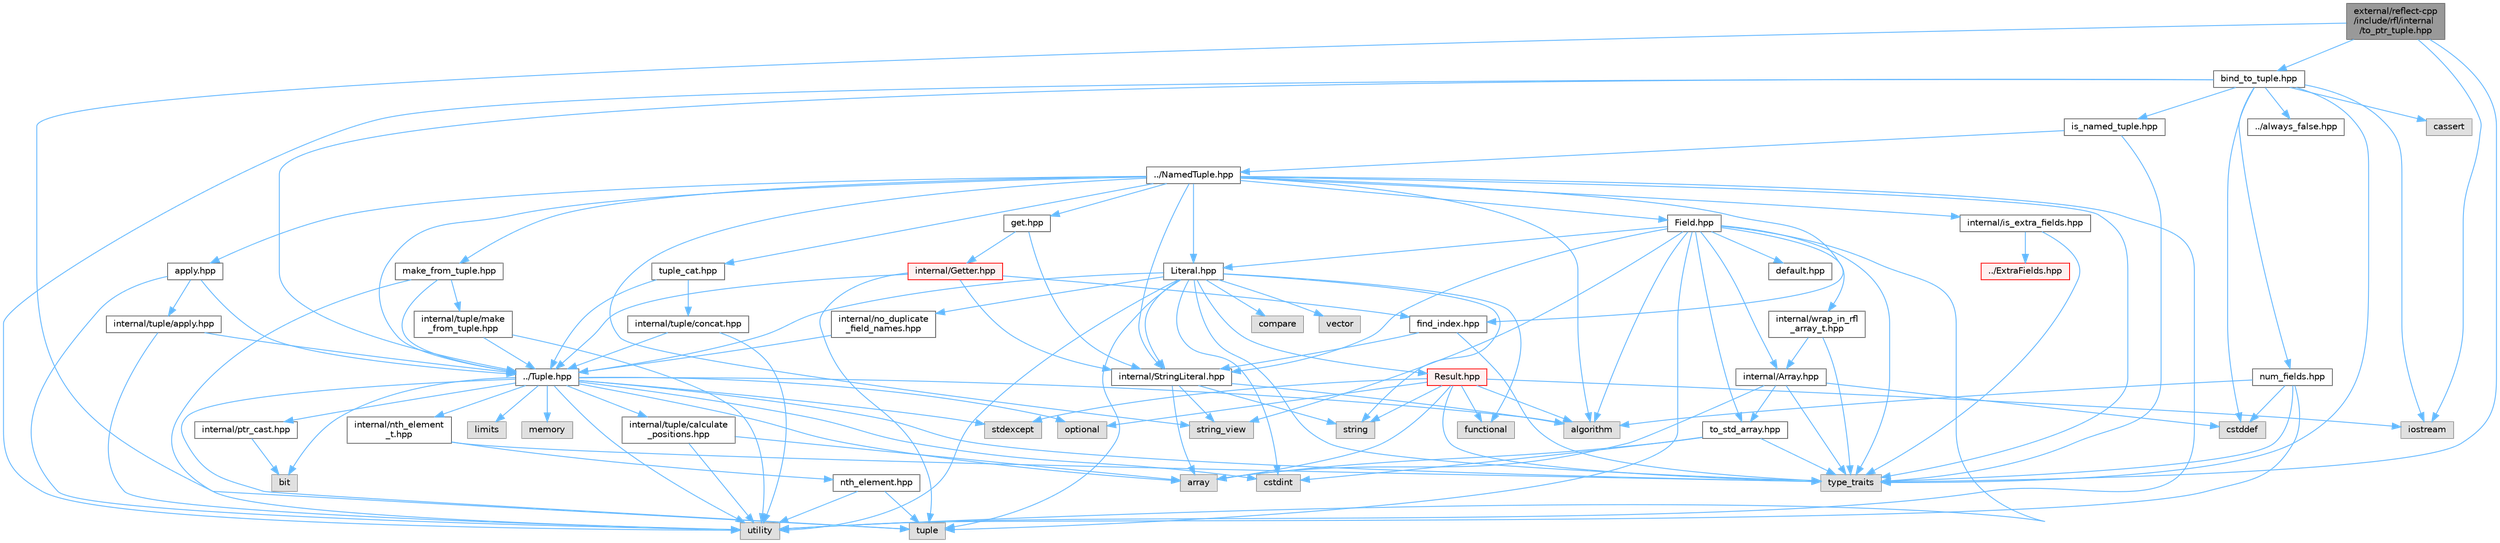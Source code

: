 digraph "external/reflect-cpp/include/rfl/internal/to_ptr_tuple.hpp"
{
 // LATEX_PDF_SIZE
  bgcolor="transparent";
  edge [fontname=Helvetica,fontsize=10,labelfontname=Helvetica,labelfontsize=10];
  node [fontname=Helvetica,fontsize=10,shape=box,height=0.2,width=0.4];
  Node1 [id="Node000001",label="external/reflect-cpp\l/include/rfl/internal\l/to_ptr_tuple.hpp",height=0.2,width=0.4,color="gray40", fillcolor="grey60", style="filled", fontcolor="black",tooltip=" "];
  Node1 -> Node2 [id="edge124_Node000001_Node000002",color="steelblue1",style="solid",tooltip=" "];
  Node2 [id="Node000002",label="iostream",height=0.2,width=0.4,color="grey60", fillcolor="#E0E0E0", style="filled",tooltip=" "];
  Node1 -> Node3 [id="edge125_Node000001_Node000003",color="steelblue1",style="solid",tooltip=" "];
  Node3 [id="Node000003",label="tuple",height=0.2,width=0.4,color="grey60", fillcolor="#E0E0E0", style="filled",tooltip=" "];
  Node1 -> Node4 [id="edge126_Node000001_Node000004",color="steelblue1",style="solid",tooltip=" "];
  Node4 [id="Node000004",label="type_traits",height=0.2,width=0.4,color="grey60", fillcolor="#E0E0E0", style="filled",tooltip=" "];
  Node1 -> Node5 [id="edge127_Node000001_Node000005",color="steelblue1",style="solid",tooltip=" "];
  Node5 [id="Node000005",label="bind_to_tuple.hpp",height=0.2,width=0.4,color="grey40", fillcolor="white", style="filled",URL="$bind__to__tuple_8hpp.html",tooltip=" "];
  Node5 -> Node6 [id="edge128_Node000005_Node000006",color="steelblue1",style="solid",tooltip=" "];
  Node6 [id="Node000006",label="cassert",height=0.2,width=0.4,color="grey60", fillcolor="#E0E0E0", style="filled",tooltip=" "];
  Node5 -> Node7 [id="edge129_Node000005_Node000007",color="steelblue1",style="solid",tooltip=" "];
  Node7 [id="Node000007",label="cstddef",height=0.2,width=0.4,color="grey60", fillcolor="#E0E0E0", style="filled",tooltip=" "];
  Node5 -> Node2 [id="edge130_Node000005_Node000002",color="steelblue1",style="solid",tooltip=" "];
  Node5 -> Node4 [id="edge131_Node000005_Node000004",color="steelblue1",style="solid",tooltip=" "];
  Node5 -> Node8 [id="edge132_Node000005_Node000008",color="steelblue1",style="solid",tooltip=" "];
  Node8 [id="Node000008",label="utility",height=0.2,width=0.4,color="grey60", fillcolor="#E0E0E0", style="filled",tooltip=" "];
  Node5 -> Node9 [id="edge133_Node000005_Node000009",color="steelblue1",style="solid",tooltip=" "];
  Node9 [id="Node000009",label="../Tuple.hpp",height=0.2,width=0.4,color="grey40", fillcolor="white", style="filled",URL="$_tuple_8hpp.html",tooltip=" "];
  Node9 -> Node10 [id="edge134_Node000009_Node000010",color="steelblue1",style="solid",tooltip=" "];
  Node10 [id="Node000010",label="algorithm",height=0.2,width=0.4,color="grey60", fillcolor="#E0E0E0", style="filled",tooltip=" "];
  Node9 -> Node11 [id="edge135_Node000009_Node000011",color="steelblue1",style="solid",tooltip=" "];
  Node11 [id="Node000011",label="array",height=0.2,width=0.4,color="grey60", fillcolor="#E0E0E0", style="filled",tooltip=" "];
  Node9 -> Node12 [id="edge136_Node000009_Node000012",color="steelblue1",style="solid",tooltip=" "];
  Node12 [id="Node000012",label="bit",height=0.2,width=0.4,color="grey60", fillcolor="#E0E0E0", style="filled",tooltip=" "];
  Node9 -> Node13 [id="edge137_Node000009_Node000013",color="steelblue1",style="solid",tooltip=" "];
  Node13 [id="Node000013",label="cstdint",height=0.2,width=0.4,color="grey60", fillcolor="#E0E0E0", style="filled",tooltip=" "];
  Node9 -> Node14 [id="edge138_Node000009_Node000014",color="steelblue1",style="solid",tooltip=" "];
  Node14 [id="Node000014",label="limits",height=0.2,width=0.4,color="grey60", fillcolor="#E0E0E0", style="filled",tooltip=" "];
  Node9 -> Node15 [id="edge139_Node000009_Node000015",color="steelblue1",style="solid",tooltip=" "];
  Node15 [id="Node000015",label="memory",height=0.2,width=0.4,color="grey60", fillcolor="#E0E0E0", style="filled",tooltip=" "];
  Node9 -> Node16 [id="edge140_Node000009_Node000016",color="steelblue1",style="solid",tooltip=" "];
  Node16 [id="Node000016",label="optional",height=0.2,width=0.4,color="grey60", fillcolor="#E0E0E0", style="filled",tooltip=" "];
  Node9 -> Node17 [id="edge141_Node000009_Node000017",color="steelblue1",style="solid",tooltip=" "];
  Node17 [id="Node000017",label="stdexcept",height=0.2,width=0.4,color="grey60", fillcolor="#E0E0E0", style="filled",tooltip=" "];
  Node9 -> Node3 [id="edge142_Node000009_Node000003",color="steelblue1",style="solid",tooltip=" "];
  Node9 -> Node4 [id="edge143_Node000009_Node000004",color="steelblue1",style="solid",tooltip=" "];
  Node9 -> Node8 [id="edge144_Node000009_Node000008",color="steelblue1",style="solid",tooltip=" "];
  Node9 -> Node18 [id="edge145_Node000009_Node000018",color="steelblue1",style="solid",tooltip=" "];
  Node18 [id="Node000018",label="internal/nth_element\l_t.hpp",height=0.2,width=0.4,color="grey40", fillcolor="white", style="filled",URL="$nth__element__t_8hpp.html",tooltip=" "];
  Node18 -> Node4 [id="edge146_Node000018_Node000004",color="steelblue1",style="solid",tooltip=" "];
  Node18 -> Node19 [id="edge147_Node000018_Node000019",color="steelblue1",style="solid",tooltip=" "];
  Node19 [id="Node000019",label="nth_element.hpp",height=0.2,width=0.4,color="grey40", fillcolor="white", style="filled",URL="$nth__element_8hpp.html",tooltip=" "];
  Node19 -> Node3 [id="edge148_Node000019_Node000003",color="steelblue1",style="solid",tooltip=" "];
  Node19 -> Node8 [id="edge149_Node000019_Node000008",color="steelblue1",style="solid",tooltip=" "];
  Node9 -> Node20 [id="edge150_Node000009_Node000020",color="steelblue1",style="solid",tooltip=" "];
  Node20 [id="Node000020",label="internal/ptr_cast.hpp",height=0.2,width=0.4,color="grey40", fillcolor="white", style="filled",URL="$ptr__cast_8hpp.html",tooltip=" "];
  Node20 -> Node12 [id="edge151_Node000020_Node000012",color="steelblue1",style="solid",tooltip=" "];
  Node9 -> Node21 [id="edge152_Node000009_Node000021",color="steelblue1",style="solid",tooltip=" "];
  Node21 [id="Node000021",label="internal/tuple/calculate\l_positions.hpp",height=0.2,width=0.4,color="grey40", fillcolor="white", style="filled",URL="$calculate__positions_8hpp.html",tooltip=" "];
  Node21 -> Node11 [id="edge153_Node000021_Node000011",color="steelblue1",style="solid",tooltip=" "];
  Node21 -> Node8 [id="edge154_Node000021_Node000008",color="steelblue1",style="solid",tooltip=" "];
  Node5 -> Node22 [id="edge155_Node000005_Node000022",color="steelblue1",style="solid",tooltip=" "];
  Node22 [id="Node000022",label="../always_false.hpp",height=0.2,width=0.4,color="grey40", fillcolor="white", style="filled",URL="$always__false_8hpp.html",tooltip=" "];
  Node5 -> Node23 [id="edge156_Node000005_Node000023",color="steelblue1",style="solid",tooltip=" "];
  Node23 [id="Node000023",label="is_named_tuple.hpp",height=0.2,width=0.4,color="grey40", fillcolor="white", style="filled",URL="$is__named__tuple_8hpp.html",tooltip=" "];
  Node23 -> Node4 [id="edge157_Node000023_Node000004",color="steelblue1",style="solid",tooltip=" "];
  Node23 -> Node24 [id="edge158_Node000023_Node000024",color="steelblue1",style="solid",tooltip=" "];
  Node24 [id="Node000024",label="../NamedTuple.hpp",height=0.2,width=0.4,color="grey40", fillcolor="white", style="filled",URL="$_named_tuple_8hpp.html",tooltip=" "];
  Node24 -> Node10 [id="edge159_Node000024_Node000010",color="steelblue1",style="solid",tooltip=" "];
  Node24 -> Node25 [id="edge160_Node000024_Node000025",color="steelblue1",style="solid",tooltip=" "];
  Node25 [id="Node000025",label="string_view",height=0.2,width=0.4,color="grey60", fillcolor="#E0E0E0", style="filled",tooltip=" "];
  Node24 -> Node4 [id="edge161_Node000024_Node000004",color="steelblue1",style="solid",tooltip=" "];
  Node24 -> Node8 [id="edge162_Node000024_Node000008",color="steelblue1",style="solid",tooltip=" "];
  Node24 -> Node26 [id="edge163_Node000024_Node000026",color="steelblue1",style="solid",tooltip=" "];
  Node26 [id="Node000026",label="Field.hpp",height=0.2,width=0.4,color="grey40", fillcolor="white", style="filled",URL="$_field_8hpp.html",tooltip=" "];
  Node26 -> Node10 [id="edge164_Node000026_Node000010",color="steelblue1",style="solid",tooltip=" "];
  Node26 -> Node25 [id="edge165_Node000026_Node000025",color="steelblue1",style="solid",tooltip=" "];
  Node26 -> Node3 [id="edge166_Node000026_Node000003",color="steelblue1",style="solid",tooltip=" "];
  Node26 -> Node4 [id="edge167_Node000026_Node000004",color="steelblue1",style="solid",tooltip=" "];
  Node26 -> Node8 [id="edge168_Node000026_Node000008",color="steelblue1",style="solid",tooltip=" "];
  Node26 -> Node27 [id="edge169_Node000026_Node000027",color="steelblue1",style="solid",tooltip=" "];
  Node27 [id="Node000027",label="Literal.hpp",height=0.2,width=0.4,color="grey40", fillcolor="white", style="filled",URL="$_literal_8hpp.html",tooltip=" "];
  Node27 -> Node28 [id="edge170_Node000027_Node000028",color="steelblue1",style="solid",tooltip=" "];
  Node28 [id="Node000028",label="compare",height=0.2,width=0.4,color="grey60", fillcolor="#E0E0E0", style="filled",tooltip=" "];
  Node27 -> Node13 [id="edge171_Node000027_Node000013",color="steelblue1",style="solid",tooltip=" "];
  Node27 -> Node29 [id="edge172_Node000027_Node000029",color="steelblue1",style="solid",tooltip=" "];
  Node29 [id="Node000029",label="functional",height=0.2,width=0.4,color="grey60", fillcolor="#E0E0E0", style="filled",tooltip=" "];
  Node27 -> Node30 [id="edge173_Node000027_Node000030",color="steelblue1",style="solid",tooltip=" "];
  Node30 [id="Node000030",label="string",height=0.2,width=0.4,color="grey60", fillcolor="#E0E0E0", style="filled",tooltip=" "];
  Node27 -> Node3 [id="edge174_Node000027_Node000003",color="steelblue1",style="solid",tooltip=" "];
  Node27 -> Node4 [id="edge175_Node000027_Node000004",color="steelblue1",style="solid",tooltip=" "];
  Node27 -> Node8 [id="edge176_Node000027_Node000008",color="steelblue1",style="solid",tooltip=" "];
  Node27 -> Node31 [id="edge177_Node000027_Node000031",color="steelblue1",style="solid",tooltip=" "];
  Node31 [id="Node000031",label="vector",height=0.2,width=0.4,color="grey60", fillcolor="#E0E0E0", style="filled",tooltip=" "];
  Node27 -> Node32 [id="edge178_Node000027_Node000032",color="steelblue1",style="solid",tooltip=" "];
  Node32 [id="Node000032",label="Result.hpp",height=0.2,width=0.4,color="red", fillcolor="#FFF0F0", style="filled",URL="$_result_8hpp.html",tooltip=" "];
  Node32 -> Node10 [id="edge179_Node000032_Node000010",color="steelblue1",style="solid",tooltip=" "];
  Node32 -> Node11 [id="edge180_Node000032_Node000011",color="steelblue1",style="solid",tooltip=" "];
  Node32 -> Node29 [id="edge181_Node000032_Node000029",color="steelblue1",style="solid",tooltip=" "];
  Node32 -> Node2 [id="edge182_Node000032_Node000002",color="steelblue1",style="solid",tooltip=" "];
  Node32 -> Node16 [id="edge183_Node000032_Node000016",color="steelblue1",style="solid",tooltip=" "];
  Node32 -> Node17 [id="edge184_Node000032_Node000017",color="steelblue1",style="solid",tooltip=" "];
  Node32 -> Node30 [id="edge185_Node000032_Node000030",color="steelblue1",style="solid",tooltip=" "];
  Node32 -> Node4 [id="edge186_Node000032_Node000004",color="steelblue1",style="solid",tooltip=" "];
  Node27 -> Node9 [id="edge187_Node000027_Node000009",color="steelblue1",style="solid",tooltip=" "];
  Node27 -> Node34 [id="edge188_Node000027_Node000034",color="steelblue1",style="solid",tooltip=" "];
  Node34 [id="Node000034",label="internal/StringLiteral.hpp",height=0.2,width=0.4,color="grey40", fillcolor="white", style="filled",URL="$_string_literal_8hpp.html",tooltip=" "];
  Node34 -> Node10 [id="edge189_Node000034_Node000010",color="steelblue1",style="solid",tooltip=" "];
  Node34 -> Node11 [id="edge190_Node000034_Node000011",color="steelblue1",style="solid",tooltip=" "];
  Node34 -> Node30 [id="edge191_Node000034_Node000030",color="steelblue1",style="solid",tooltip=" "];
  Node34 -> Node25 [id="edge192_Node000034_Node000025",color="steelblue1",style="solid",tooltip=" "];
  Node27 -> Node35 [id="edge193_Node000027_Node000035",color="steelblue1",style="solid",tooltip=" "];
  Node35 [id="Node000035",label="internal/no_duplicate\l_field_names.hpp",height=0.2,width=0.4,color="grey40", fillcolor="white", style="filled",URL="$no__duplicate__field__names_8hpp.html",tooltip=" "];
  Node35 -> Node9 [id="edge194_Node000035_Node000009",color="steelblue1",style="solid",tooltip=" "];
  Node26 -> Node36 [id="edge195_Node000026_Node000036",color="steelblue1",style="solid",tooltip=" "];
  Node36 [id="Node000036",label="default.hpp",height=0.2,width=0.4,color="grey40", fillcolor="white", style="filled",URL="$default_8hpp.html",tooltip=" "];
  Node26 -> Node37 [id="edge196_Node000026_Node000037",color="steelblue1",style="solid",tooltip=" "];
  Node37 [id="Node000037",label="internal/Array.hpp",height=0.2,width=0.4,color="grey40", fillcolor="white", style="filled",URL="$_array_8hpp.html",tooltip=" "];
  Node37 -> Node11 [id="edge197_Node000037_Node000011",color="steelblue1",style="solid",tooltip=" "];
  Node37 -> Node7 [id="edge198_Node000037_Node000007",color="steelblue1",style="solid",tooltip=" "];
  Node37 -> Node4 [id="edge199_Node000037_Node000004",color="steelblue1",style="solid",tooltip=" "];
  Node37 -> Node38 [id="edge200_Node000037_Node000038",color="steelblue1",style="solid",tooltip=" "];
  Node38 [id="Node000038",label="to_std_array.hpp",height=0.2,width=0.4,color="grey40", fillcolor="white", style="filled",URL="$to__std__array_8hpp.html",tooltip=" "];
  Node38 -> Node11 [id="edge201_Node000038_Node000011",color="steelblue1",style="solid",tooltip=" "];
  Node38 -> Node13 [id="edge202_Node000038_Node000013",color="steelblue1",style="solid",tooltip=" "];
  Node38 -> Node4 [id="edge203_Node000038_Node000004",color="steelblue1",style="solid",tooltip=" "];
  Node26 -> Node34 [id="edge204_Node000026_Node000034",color="steelblue1",style="solid",tooltip=" "];
  Node26 -> Node38 [id="edge205_Node000026_Node000038",color="steelblue1",style="solid",tooltip=" "];
  Node26 -> Node39 [id="edge206_Node000026_Node000039",color="steelblue1",style="solid",tooltip=" "];
  Node39 [id="Node000039",label="internal/wrap_in_rfl\l_array_t.hpp",height=0.2,width=0.4,color="grey40", fillcolor="white", style="filled",URL="$wrap__in__rfl__array__t_8hpp.html",tooltip=" "];
  Node39 -> Node4 [id="edge207_Node000039_Node000004",color="steelblue1",style="solid",tooltip=" "];
  Node39 -> Node37 [id="edge208_Node000039_Node000037",color="steelblue1",style="solid",tooltip=" "];
  Node24 -> Node27 [id="edge209_Node000024_Node000027",color="steelblue1",style="solid",tooltip=" "];
  Node24 -> Node9 [id="edge210_Node000024_Node000009",color="steelblue1",style="solid",tooltip=" "];
  Node24 -> Node40 [id="edge211_Node000024_Node000040",color="steelblue1",style="solid",tooltip=" "];
  Node40 [id="Node000040",label="apply.hpp",height=0.2,width=0.4,color="grey40", fillcolor="white", style="filled",URL="$apply_8hpp.html",tooltip=" "];
  Node40 -> Node8 [id="edge212_Node000040_Node000008",color="steelblue1",style="solid",tooltip=" "];
  Node40 -> Node9 [id="edge213_Node000040_Node000009",color="steelblue1",style="solid",tooltip=" "];
  Node40 -> Node41 [id="edge214_Node000040_Node000041",color="steelblue1",style="solid",tooltip=" "];
  Node41 [id="Node000041",label="internal/tuple/apply.hpp",height=0.2,width=0.4,color="grey40", fillcolor="white", style="filled",URL="$internal_2tuple_2apply_8hpp.html",tooltip=" "];
  Node41 -> Node8 [id="edge215_Node000041_Node000008",color="steelblue1",style="solid",tooltip=" "];
  Node41 -> Node9 [id="edge216_Node000041_Node000009",color="steelblue1",style="solid",tooltip=" "];
  Node24 -> Node42 [id="edge217_Node000024_Node000042",color="steelblue1",style="solid",tooltip=" "];
  Node42 [id="Node000042",label="get.hpp",height=0.2,width=0.4,color="grey40", fillcolor="white", style="filled",URL="$get_8hpp.html",tooltip=" "];
  Node42 -> Node43 [id="edge218_Node000042_Node000043",color="steelblue1",style="solid",tooltip=" "];
  Node43 [id="Node000043",label="internal/Getter.hpp",height=0.2,width=0.4,color="red", fillcolor="#FFF0F0", style="filled",URL="$_getter_8hpp.html",tooltip=" "];
  Node43 -> Node3 [id="edge219_Node000043_Node000003",color="steelblue1",style="solid",tooltip=" "];
  Node43 -> Node9 [id="edge220_Node000043_Node000009",color="steelblue1",style="solid",tooltip=" "];
  Node43 -> Node34 [id="edge221_Node000043_Node000034",color="steelblue1",style="solid",tooltip=" "];
  Node43 -> Node45 [id="edge222_Node000043_Node000045",color="steelblue1",style="solid",tooltip=" "];
  Node45 [id="Node000045",label="find_index.hpp",height=0.2,width=0.4,color="grey40", fillcolor="white", style="filled",URL="$find__index_8hpp.html",tooltip=" "];
  Node45 -> Node4 [id="edge223_Node000045_Node000004",color="steelblue1",style="solid",tooltip=" "];
  Node45 -> Node34 [id="edge224_Node000045_Node000034",color="steelblue1",style="solid",tooltip=" "];
  Node42 -> Node34 [id="edge225_Node000042_Node000034",color="steelblue1",style="solid",tooltip=" "];
  Node24 -> Node34 [id="edge226_Node000024_Node000034",color="steelblue1",style="solid",tooltip=" "];
  Node24 -> Node45 [id="edge227_Node000024_Node000045",color="steelblue1",style="solid",tooltip=" "];
  Node24 -> Node46 [id="edge228_Node000024_Node000046",color="steelblue1",style="solid",tooltip=" "];
  Node46 [id="Node000046",label="internal/is_extra_fields.hpp",height=0.2,width=0.4,color="grey40", fillcolor="white", style="filled",URL="$is__extra__fields_8hpp.html",tooltip=" "];
  Node46 -> Node4 [id="edge229_Node000046_Node000004",color="steelblue1",style="solid",tooltip=" "];
  Node46 -> Node47 [id="edge230_Node000046_Node000047",color="steelblue1",style="solid",tooltip=" "];
  Node47 [id="Node000047",label="../ExtraFields.hpp",height=0.2,width=0.4,color="red", fillcolor="#FFF0F0", style="filled",URL="$_extra_fields_8hpp.html",tooltip=" "];
  Node24 -> Node49 [id="edge231_Node000024_Node000049",color="steelblue1",style="solid",tooltip=" "];
  Node49 [id="Node000049",label="make_from_tuple.hpp",height=0.2,width=0.4,color="grey40", fillcolor="white", style="filled",URL="$make__from__tuple_8hpp.html",tooltip=" "];
  Node49 -> Node8 [id="edge232_Node000049_Node000008",color="steelblue1",style="solid",tooltip=" "];
  Node49 -> Node9 [id="edge233_Node000049_Node000009",color="steelblue1",style="solid",tooltip=" "];
  Node49 -> Node50 [id="edge234_Node000049_Node000050",color="steelblue1",style="solid",tooltip=" "];
  Node50 [id="Node000050",label="internal/tuple/make\l_from_tuple.hpp",height=0.2,width=0.4,color="grey40", fillcolor="white", style="filled",URL="$internal_2tuple_2make__from__tuple_8hpp.html",tooltip=" "];
  Node50 -> Node8 [id="edge235_Node000050_Node000008",color="steelblue1",style="solid",tooltip=" "];
  Node50 -> Node9 [id="edge236_Node000050_Node000009",color="steelblue1",style="solid",tooltip=" "];
  Node24 -> Node51 [id="edge237_Node000024_Node000051",color="steelblue1",style="solid",tooltip=" "];
  Node51 [id="Node000051",label="tuple_cat.hpp",height=0.2,width=0.4,color="grey40", fillcolor="white", style="filled",URL="$tuple__cat_8hpp.html",tooltip=" "];
  Node51 -> Node9 [id="edge238_Node000051_Node000009",color="steelblue1",style="solid",tooltip=" "];
  Node51 -> Node52 [id="edge239_Node000051_Node000052",color="steelblue1",style="solid",tooltip=" "];
  Node52 [id="Node000052",label="internal/tuple/concat.hpp",height=0.2,width=0.4,color="grey40", fillcolor="white", style="filled",URL="$concat_8hpp.html",tooltip=" "];
  Node52 -> Node8 [id="edge240_Node000052_Node000008",color="steelblue1",style="solid",tooltip=" "];
  Node52 -> Node9 [id="edge241_Node000052_Node000009",color="steelblue1",style="solid",tooltip=" "];
  Node5 -> Node53 [id="edge242_Node000005_Node000053",color="steelblue1",style="solid",tooltip=" "];
  Node53 [id="Node000053",label="num_fields.hpp",height=0.2,width=0.4,color="grey40", fillcolor="white", style="filled",URL="$num__fields_8hpp.html",tooltip=" "];
  Node53 -> Node10 [id="edge243_Node000053_Node000010",color="steelblue1",style="solid",tooltip=" "];
  Node53 -> Node7 [id="edge244_Node000053_Node000007",color="steelblue1",style="solid",tooltip=" "];
  Node53 -> Node4 [id="edge245_Node000053_Node000004",color="steelblue1",style="solid",tooltip=" "];
  Node53 -> Node8 [id="edge246_Node000053_Node000008",color="steelblue1",style="solid",tooltip=" "];
}
